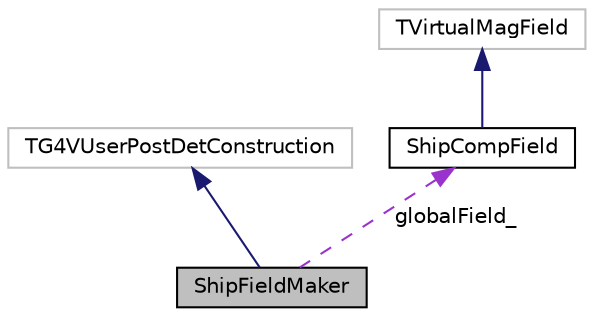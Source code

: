 digraph "ShipFieldMaker"
{
 // LATEX_PDF_SIZE
  edge [fontname="Helvetica",fontsize="10",labelfontname="Helvetica",labelfontsize="10"];
  node [fontname="Helvetica",fontsize="10",shape=record];
  Node1 [label="ShipFieldMaker",height=0.2,width=0.4,color="black", fillcolor="grey75", style="filled", fontcolor="black",tooltip="Creates various magnetic fields and assigns them to geometry regions."];
  Node2 -> Node1 [dir="back",color="midnightblue",fontsize="10",style="solid",fontname="Helvetica"];
  Node2 [label="TG4VUserPostDetConstruction",height=0.2,width=0.4,color="grey75", fillcolor="white", style="filled",tooltip=" "];
  Node3 -> Node1 [dir="back",color="darkorchid3",fontsize="10",style="dashed",label=" globalField_" ,fontname="Helvetica"];
  Node3 [label="ShipCompField",height=0.2,width=0.4,color="black", fillcolor="white", style="filled",URL="$classShipCompField.html",tooltip="Class that defines a magnetic field composed from many fields."];
  Node4 -> Node3 [dir="back",color="midnightblue",fontsize="10",style="solid",fontname="Helvetica"];
  Node4 [label="TVirtualMagField",height=0.2,width=0.4,color="grey75", fillcolor="white", style="filled",tooltip=" "];
}
